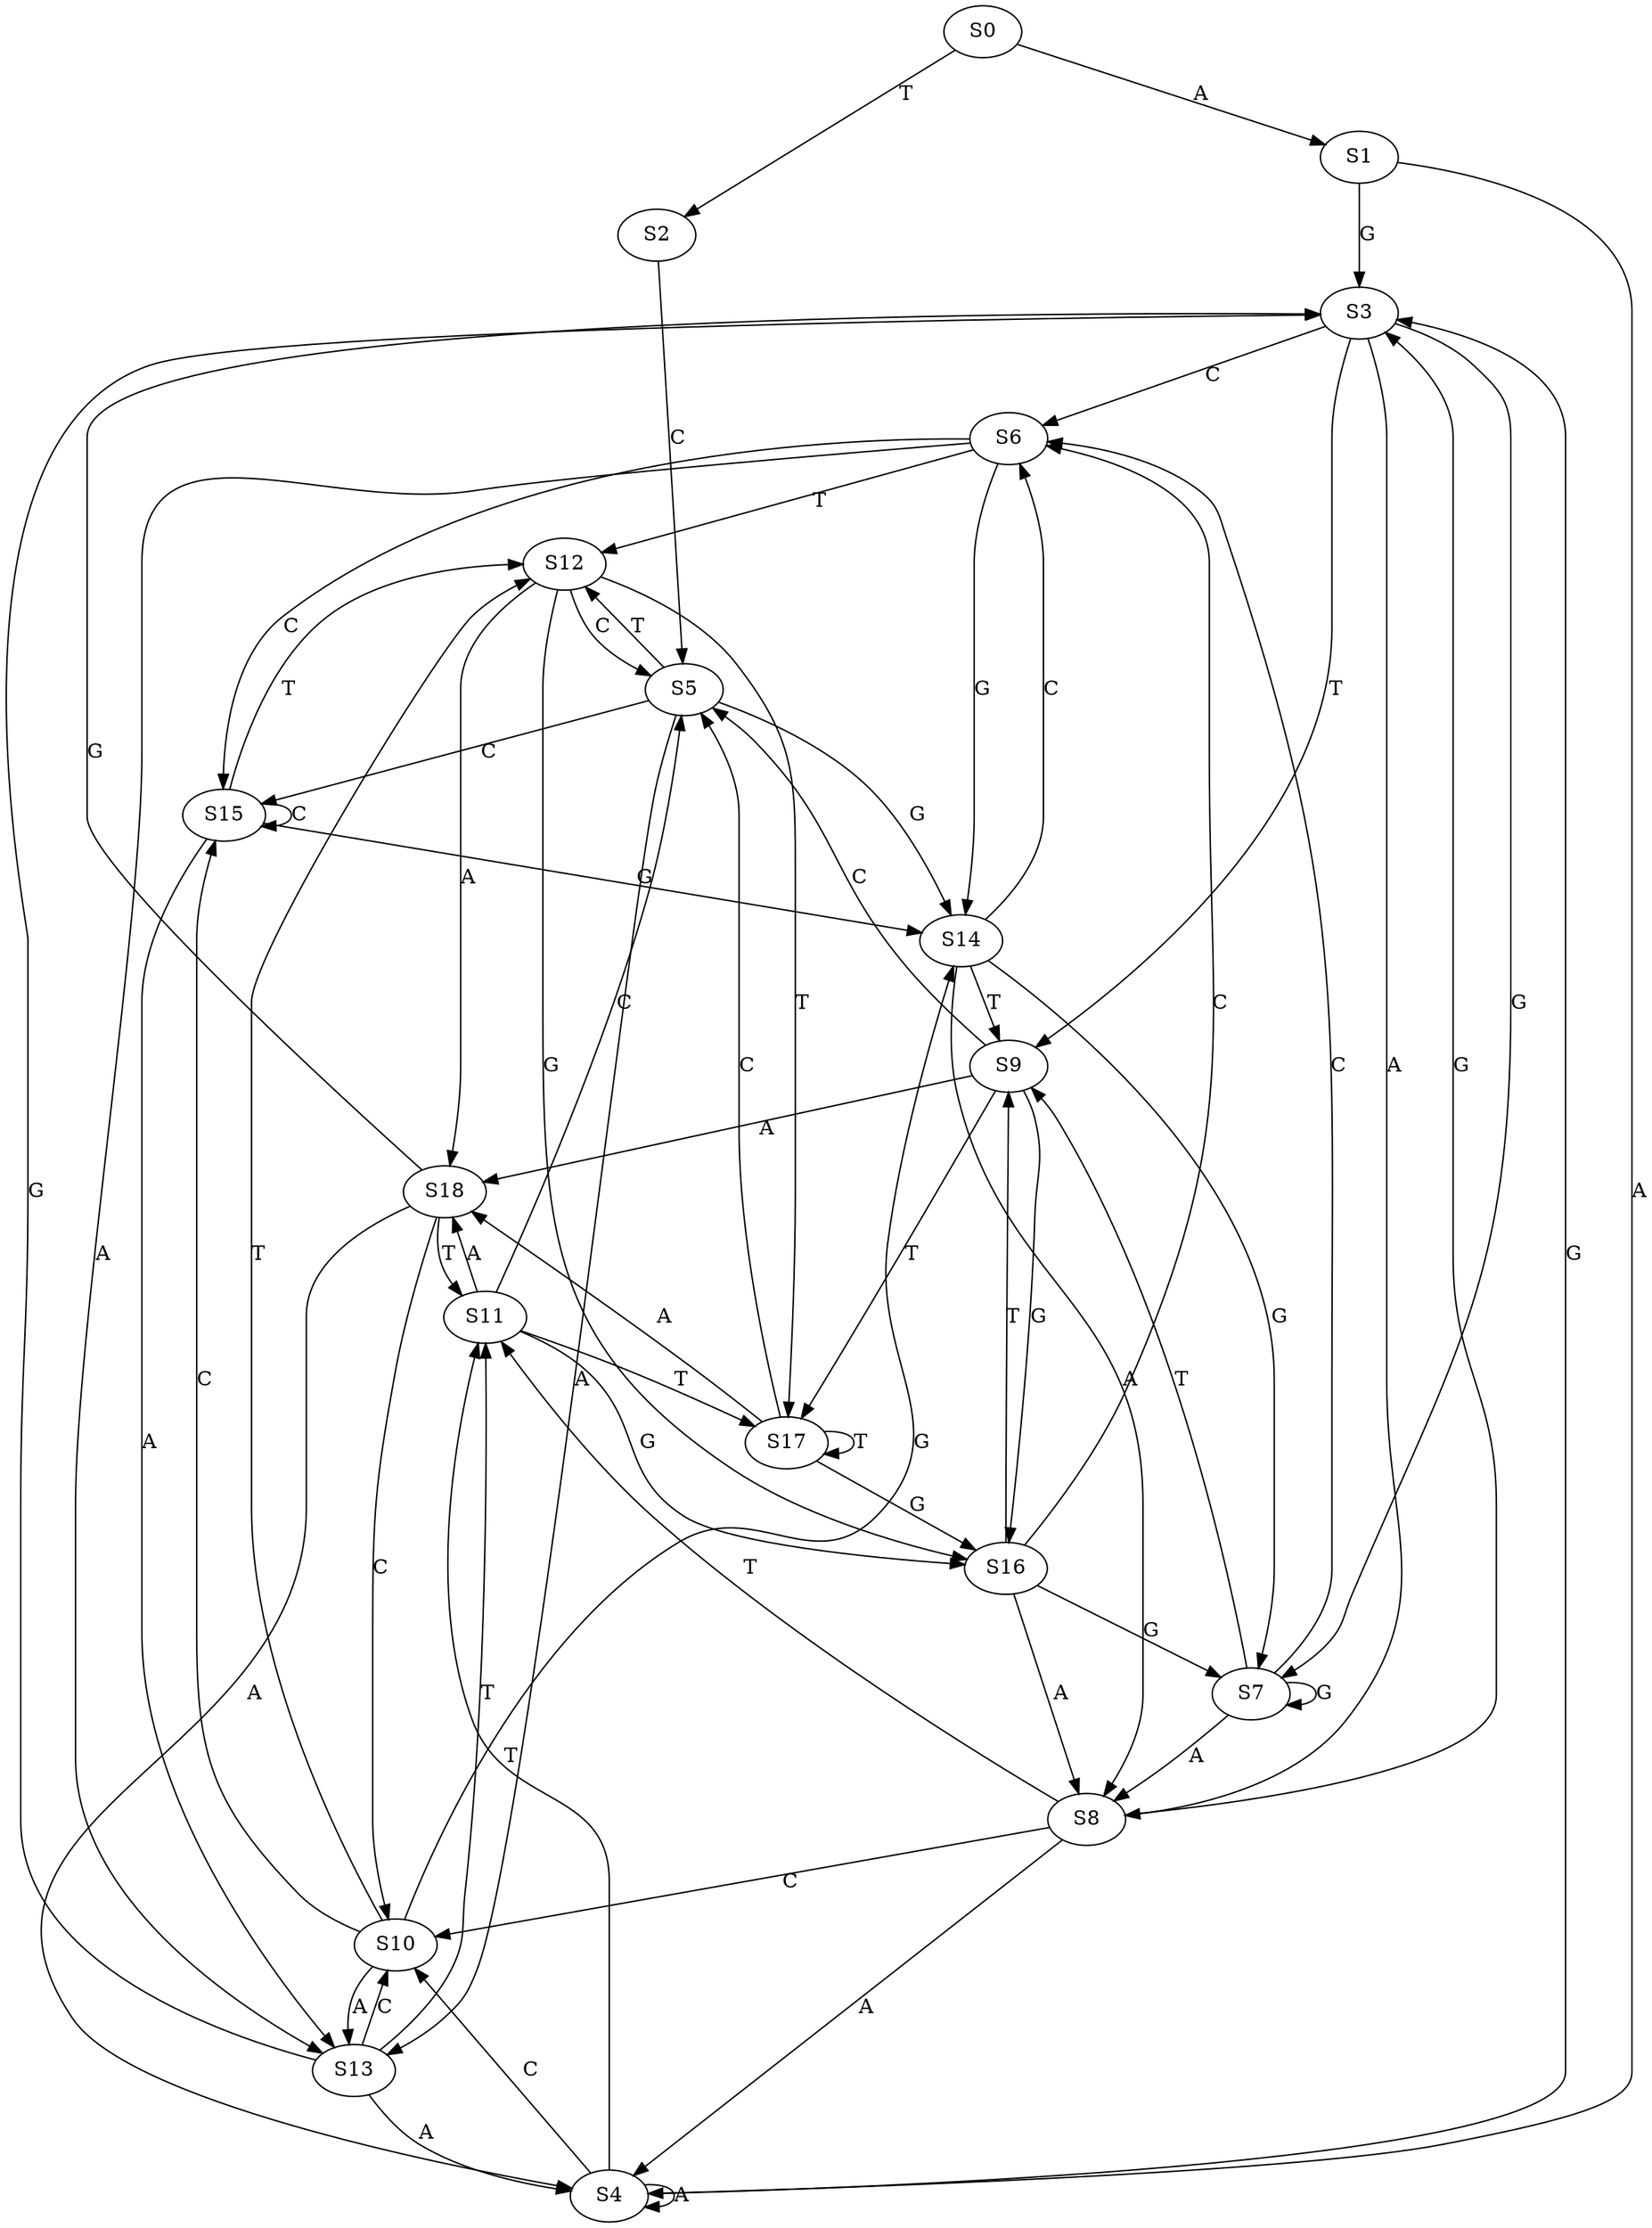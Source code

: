 strict digraph  {
	S0 -> S1 [ label = A ];
	S0 -> S2 [ label = T ];
	S1 -> S3 [ label = G ];
	S1 -> S4 [ label = A ];
	S2 -> S5 [ label = C ];
	S3 -> S6 [ label = C ];
	S3 -> S7 [ label = G ];
	S3 -> S8 [ label = A ];
	S3 -> S9 [ label = T ];
	S4 -> S10 [ label = C ];
	S4 -> S3 [ label = G ];
	S4 -> S4 [ label = A ];
	S4 -> S11 [ label = T ];
	S5 -> S12 [ label = T ];
	S5 -> S13 [ label = A ];
	S5 -> S14 [ label = G ];
	S5 -> S15 [ label = C ];
	S6 -> S12 [ label = T ];
	S6 -> S14 [ label = G ];
	S6 -> S15 [ label = C ];
	S6 -> S13 [ label = A ];
	S7 -> S8 [ label = A ];
	S7 -> S9 [ label = T ];
	S7 -> S7 [ label = G ];
	S7 -> S6 [ label = C ];
	S8 -> S10 [ label = C ];
	S8 -> S3 [ label = G ];
	S8 -> S11 [ label = T ];
	S8 -> S4 [ label = A ];
	S9 -> S16 [ label = G ];
	S9 -> S17 [ label = T ];
	S9 -> S18 [ label = A ];
	S9 -> S5 [ label = C ];
	S10 -> S14 [ label = G ];
	S10 -> S12 [ label = T ];
	S10 -> S15 [ label = C ];
	S10 -> S13 [ label = A ];
	S11 -> S5 [ label = C ];
	S11 -> S17 [ label = T ];
	S11 -> S16 [ label = G ];
	S11 -> S18 [ label = A ];
	S12 -> S17 [ label = T ];
	S12 -> S16 [ label = G ];
	S12 -> S18 [ label = A ];
	S12 -> S5 [ label = C ];
	S13 -> S4 [ label = A ];
	S13 -> S10 [ label = C ];
	S13 -> S3 [ label = G ];
	S13 -> S11 [ label = T ];
	S14 -> S9 [ label = T ];
	S14 -> S8 [ label = A ];
	S14 -> S7 [ label = G ];
	S14 -> S6 [ label = C ];
	S15 -> S14 [ label = G ];
	S15 -> S15 [ label = C ];
	S15 -> S12 [ label = T ];
	S15 -> S13 [ label = A ];
	S16 -> S8 [ label = A ];
	S16 -> S9 [ label = T ];
	S16 -> S7 [ label = G ];
	S16 -> S6 [ label = C ];
	S17 -> S18 [ label = A ];
	S17 -> S17 [ label = T ];
	S17 -> S5 [ label = C ];
	S17 -> S16 [ label = G ];
	S18 -> S10 [ label = C ];
	S18 -> S4 [ label = A ];
	S18 -> S11 [ label = T ];
	S18 -> S3 [ label = G ];
}
